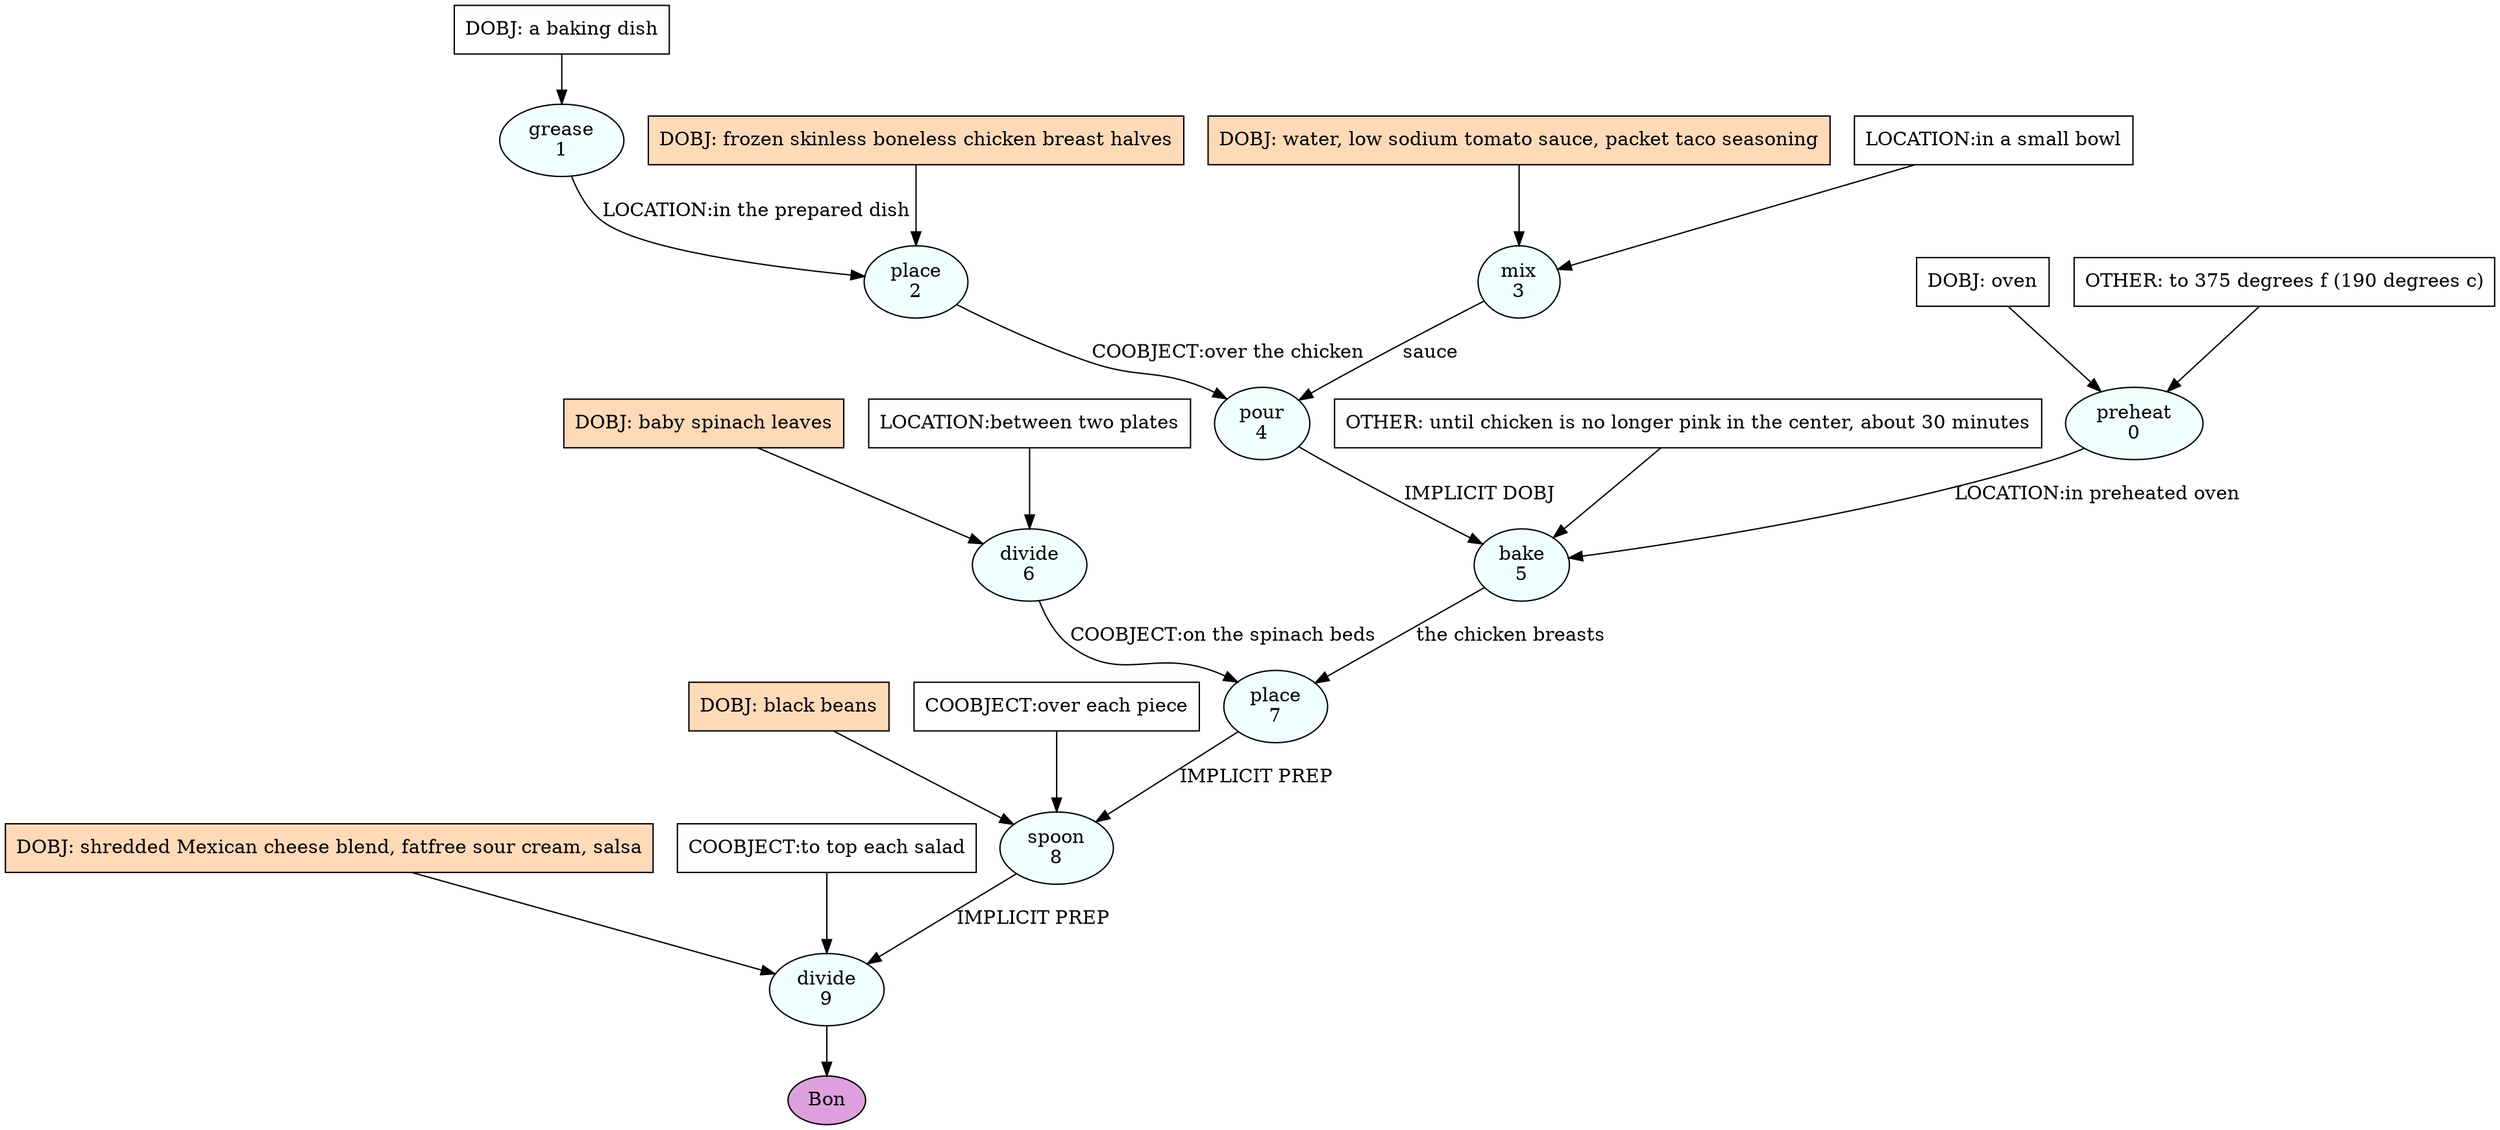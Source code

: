 digraph recipe {
E0[label="preheat
0", shape=oval, style=filled, fillcolor=azure]
E1[label="grease
1", shape=oval, style=filled, fillcolor=azure]
E2[label="place
2", shape=oval, style=filled, fillcolor=azure]
E3[label="mix
3", shape=oval, style=filled, fillcolor=azure]
E4[label="pour
4", shape=oval, style=filled, fillcolor=azure]
E5[label="bake
5", shape=oval, style=filled, fillcolor=azure]
E6[label="divide
6", shape=oval, style=filled, fillcolor=azure]
E7[label="place
7", shape=oval, style=filled, fillcolor=azure]
E8[label="spoon
8", shape=oval, style=filled, fillcolor=azure]
E9[label="divide
9", shape=oval, style=filled, fillcolor=azure]
D6[label="DOBJ: baby spinach leaves", shape=box, style=filled, fillcolor=peachpuff]
D6 -> E6
P6_0[label="LOCATION:between two plates", shape=box, style=filled, fillcolor=white]
P6_0 -> E6
D1[label="DOBJ: a baking dish", shape=box, style=filled, fillcolor=white]
D1 -> E1
D3[label="DOBJ: water, low sodium tomato sauce, packet taco seasoning", shape=box, style=filled, fillcolor=peachpuff]
D3 -> E3
P3_0[label="LOCATION:in a small bowl", shape=box, style=filled, fillcolor=white]
P3_0 -> E3
D0[label="DOBJ: oven", shape=box, style=filled, fillcolor=white]
D0 -> E0
O0_0[label="OTHER: to 375 degrees f (190 degrees c)", shape=box, style=filled, fillcolor=white]
O0_0 -> E0
D2_ing[label="DOBJ: frozen skinless boneless chicken breast halves", shape=box, style=filled, fillcolor=peachpuff]
D2_ing -> E2
E1 -> E2 [label="LOCATION:in the prepared dish"]
E3 -> E4 [label="sauce"]
E2 -> E4 [label="COOBJECT:over the chicken"]
E4 -> E5 [label="IMPLICIT DOBJ"]
E0 -> E5 [label="LOCATION:in preheated oven"]
O5_0_0[label="OTHER: until chicken is no longer pink in the center, about 30 minutes", shape=box, style=filled, fillcolor=white]
O5_0_0 -> E5
E5 -> E7 [label="the chicken breasts"]
E6 -> E7 [label="COOBJECT:on the spinach beds"]
D8_ing[label="DOBJ: black beans", shape=box, style=filled, fillcolor=peachpuff]
D8_ing -> E8
E7 -> E8 [label="IMPLICIT PREP"]
P8_1_0[label="COOBJECT:over each piece", shape=box, style=filled, fillcolor=white]
P8_1_0 -> E8
D9_ing[label="DOBJ: shredded Mexican cheese blend, fatfree sour cream, salsa", shape=box, style=filled, fillcolor=peachpuff]
D9_ing -> E9
E8 -> E9 [label="IMPLICIT PREP"]
P9_1_0[label="COOBJECT:to top each salad", shape=box, style=filled, fillcolor=white]
P9_1_0 -> E9
EOR[label="Bon", shape=oval, style=filled, fillcolor=plum]
E9 -> EOR
}
